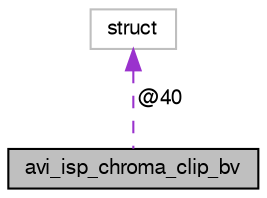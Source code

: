 digraph "avi_isp_chroma_clip_bv"
{
  edge [fontname="FreeSans",fontsize="10",labelfontname="FreeSans",labelfontsize="10"];
  node [fontname="FreeSans",fontsize="10",shape=record];
  Node1 [label="avi_isp_chroma_clip_bv",height=0.2,width=0.4,color="black", fillcolor="grey75", style="filled", fontcolor="black"];
  Node2 -> Node1 [dir="back",color="darkorchid3",fontsize="10",style="dashed",label=" @40" ,fontname="FreeSans"];
  Node2 [label="struct",height=0.2,width=0.4,color="grey75", fillcolor="white", style="filled"];
}
